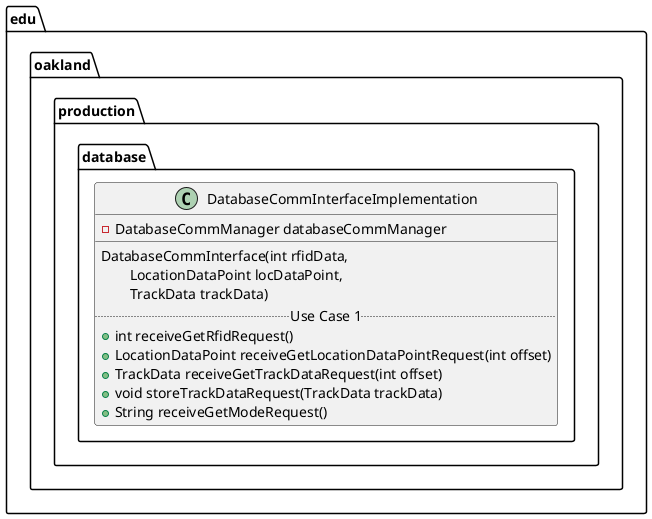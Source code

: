 @startuml DatabaseCommInterfaceImplementation

package edu.oakland.production.database {
    class DatabaseCommInterfaceImplementation {
        - DatabaseCommManager databaseCommManager
        __
        DatabaseCommInterface(int rfidData, 
        \tLocationDataPoint locDataPoint,
        \tTrackData trackData)
        .. Use Case 1 ..
        + int receiveGetRfidRequest()
        + LocationDataPoint receiveGetLocationDataPointRequest(int offset)
        + TrackData receiveGetTrackDataRequest(int offset)
        + void storeTrackDataRequest(TrackData trackData)
        + String receiveGetModeRequest()
    }
}

@enduml
